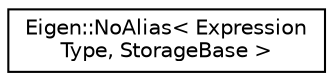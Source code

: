 digraph "Graphical Class Hierarchy"
{
  edge [fontname="Helvetica",fontsize="10",labelfontname="Helvetica",labelfontsize="10"];
  node [fontname="Helvetica",fontsize="10",shape=record];
  rankdir="LR";
  Node1 [label="Eigen::NoAlias\< Expression\lType, StorageBase \>",height=0.2,width=0.4,color="black", fillcolor="white", style="filled",URL="$class_eigen_1_1_no_alias.html",tooltip="Pseudo expression providing an operator = assuming no aliasing. "];
}
